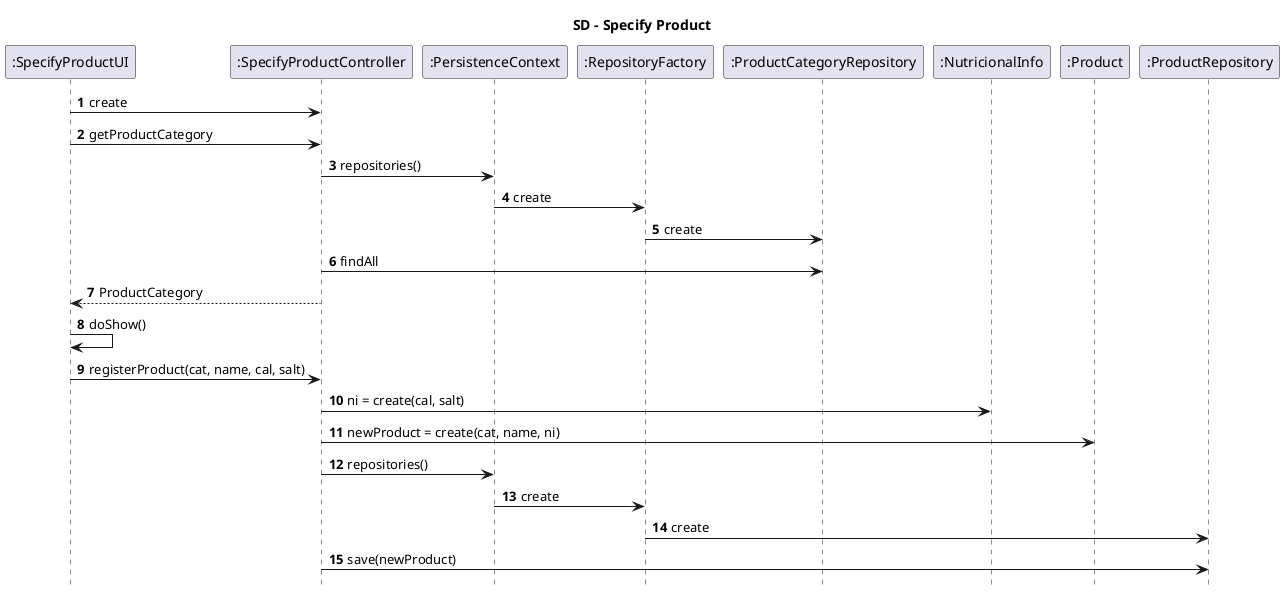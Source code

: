 @startuml
autonumber
hide footbox

title SD - Specify Product

		participant ":SpecifyProductUI" as ui
		participant ":SpecifyProductController" as ctrl
		participant ":PersistenceContext" as pc
		participant ":RepositoryFactory" as rf
		participant ":ProductCategoryRepository" as repoPC
		participant ":NutricionalInfo" as ni
		participant ":Product" as prod
		participant ":ProductRepository" as repo

		ui->ctrl:create
		ui->ctrl:getProductCategory
		ctrl->pc:repositories()
		pc->rf:create
		rf->repoPC:create
		ctrl->repoPC:findAll
		ctrl-->ui:ProductCategory

		ui->ui:doShow()
		ui->ctrl:registerProduct(cat, name, cal, salt)

		ctrl->ni:ni = create(cal, salt)
		ctrl->prod:newProduct = create(cat, name, ni)

		ctrl->pc:repositories()
		pc->rf:create
		rf->repo:create
		ctrl->repo:save(newProduct)


@enduml
